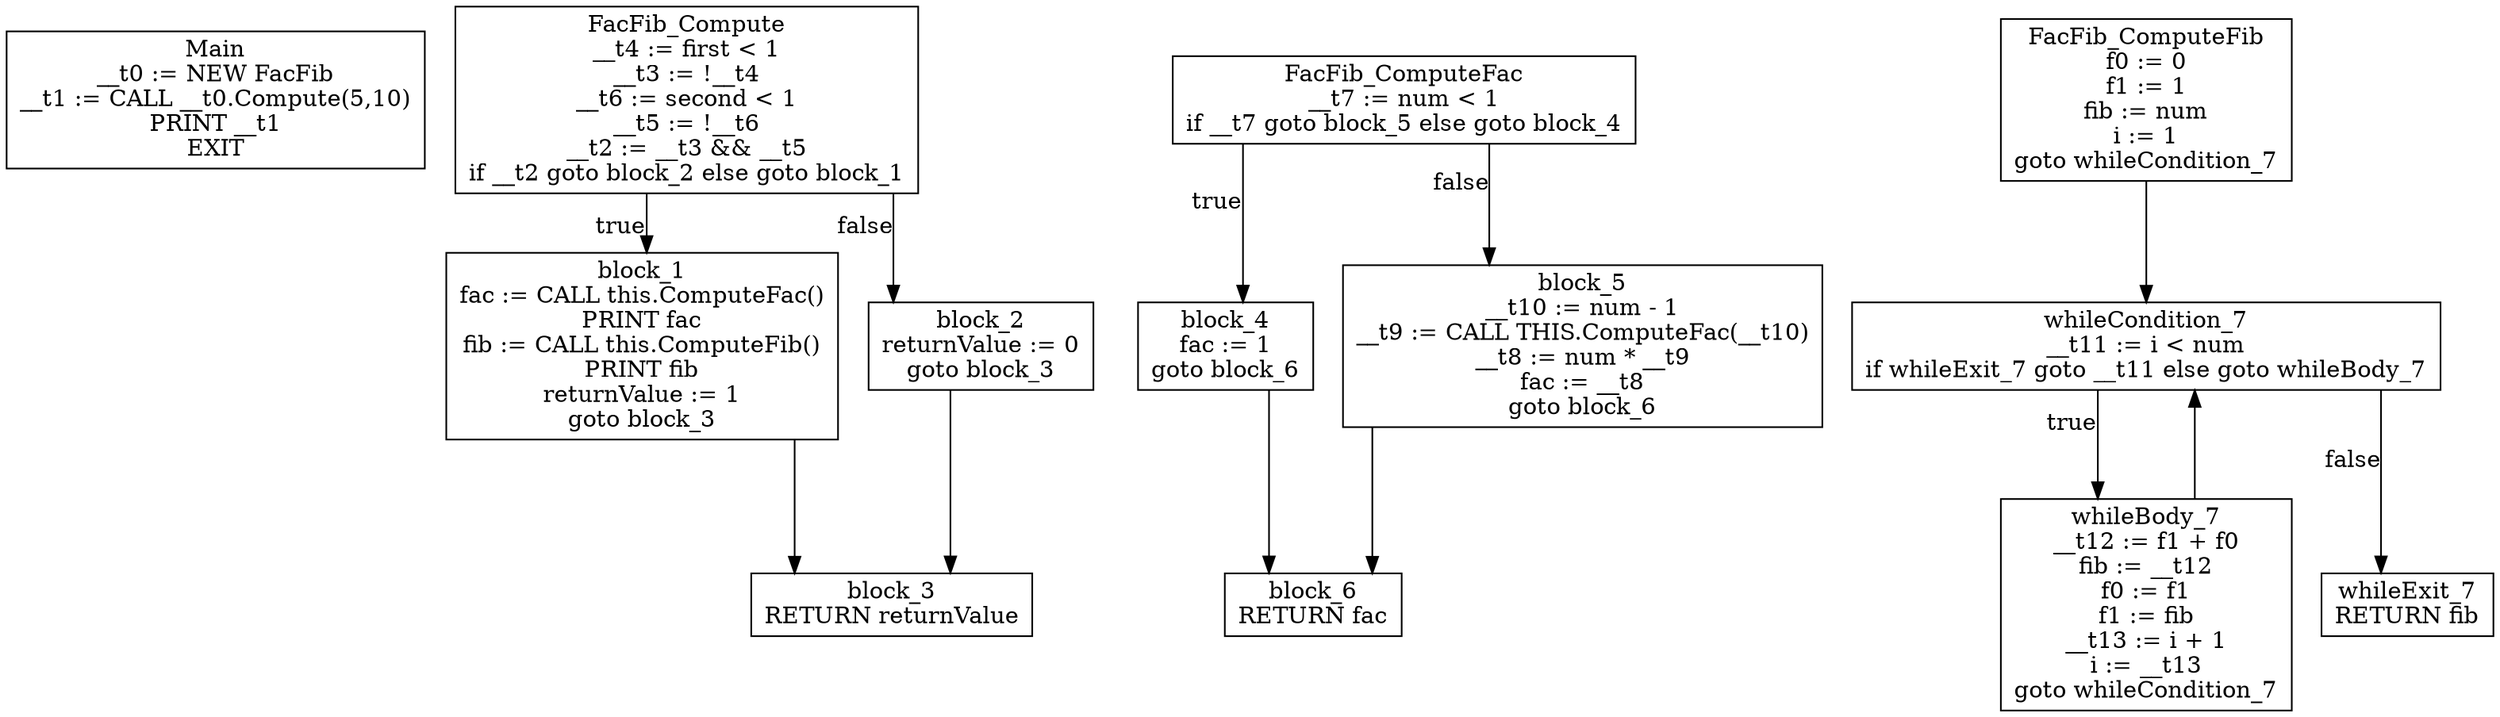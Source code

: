 digraph CFG {
graph [splines=ortho];
node [shape=box];
Main [label="Main\n__t0 := NEW FacFib\n__t1 := CALL __t0.Compute(5,10)\nPRINT __t1\nEXIT\n"];
FacFib_Compute -> block_1 [xlabel="true"];
FacFib_Compute -> block_2 [xlabel="false"];
FacFib_Compute [label="FacFib_Compute\n__t4 := first < 1\n__t3 := !__t4\n__t6 := second < 1\n__t5 := !__t6\n__t2 := __t3 && __t5\nif __t2 goto block_2 else goto block_1\n"];
block_1 -> block_3;
block_1 [label="block_1\nfac := CALL this.ComputeFac()\nPRINT fac\nfib := CALL this.ComputeFib()\nPRINT fib\nreturnValue := 1\ngoto block_3\n"];
block_2 -> block_3;
block_2 [label="block_2\nreturnValue := 0\ngoto block_3\n"];
block_3 [label="block_3\nRETURN returnValue\n"];
FacFib_ComputeFac -> block_4 [xlabel="true"];
FacFib_ComputeFac -> block_5 [xlabel="false"];
FacFib_ComputeFac [label="FacFib_ComputeFac\n__t7 := num < 1\nif __t7 goto block_5 else goto block_4\n"];
block_4 -> block_6;
block_4 [label="block_4\nfac := 1\ngoto block_6\n"];
block_5 -> block_6;
block_5 [label="block_5\n__t10 := num - 1\n__t9 := CALL THIS.ComputeFac(__t10)\n__t8 := num * __t9\nfac := __t8\ngoto block_6\n"];
block_6 [label="block_6\nRETURN fac\n"];
FacFib_ComputeFib -> whileCondition_7;
FacFib_ComputeFib [label="FacFib_ComputeFib\nf0 := 0\nf1 := 1\nfib := num\ni := 1\ngoto whileCondition_7\n"];
whileCondition_7 -> whileBody_7 [xlabel="true"];
whileCondition_7 -> whileExit_7 [xlabel="false"];
whileCondition_7 [label="whileCondition_7\n__t11 := i < num\nif whileExit_7 goto __t11 else goto whileBody_7\n"];
whileBody_7 -> whileCondition_7;
whileBody_7 [label="whileBody_7\n__t12 := f1 + f0\nfib := __t12\nf0 := f1\nf1 := fib\n__t13 := i + 1\ni := __t13\ngoto whileCondition_7\n"];
whileExit_7 [label="whileExit_7\nRETURN fib\n"];
}
